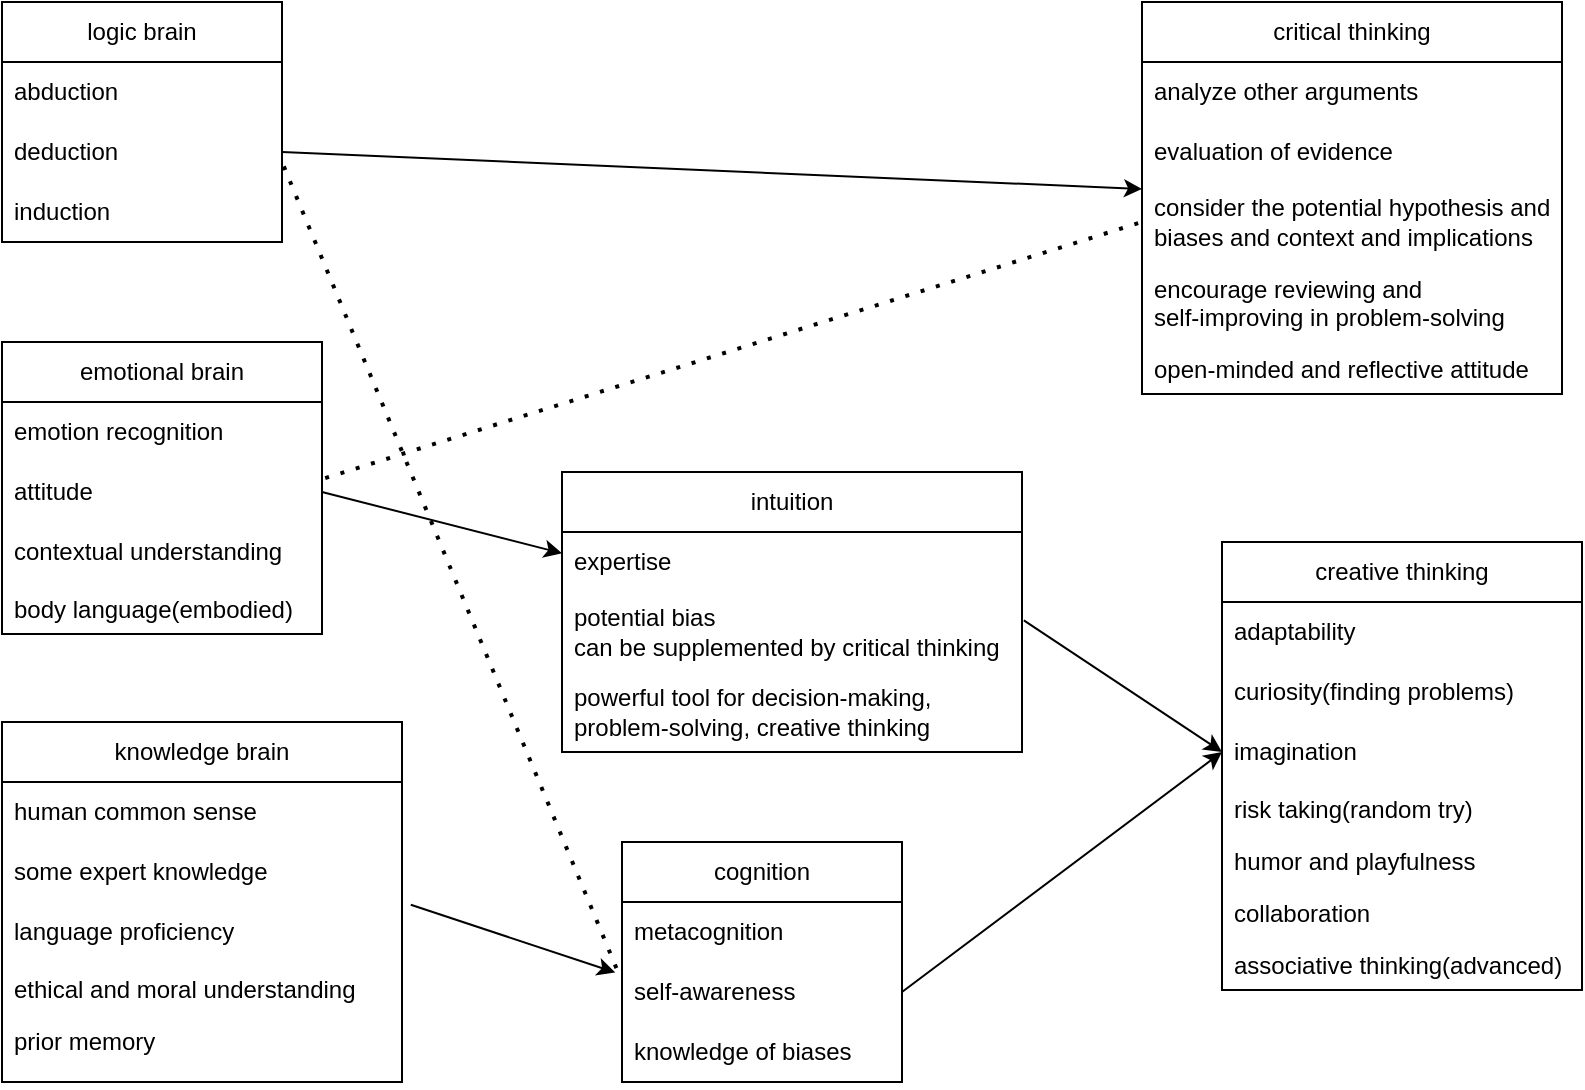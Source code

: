 <mxfile version="22.1.21" type="device">
  <diagram id="C5RBs43oDa-KdzZeNtuy" name="Page-1">
    <mxGraphModel dx="920" dy="585" grid="1" gridSize="10" guides="1" tooltips="1" connect="1" arrows="1" fold="1" page="1" pageScale="1" pageWidth="827" pageHeight="1169" math="0" shadow="0">
      <root>
        <mxCell id="WIyWlLk6GJQsqaUBKTNV-0" />
        <mxCell id="WIyWlLk6GJQsqaUBKTNV-1" parent="WIyWlLk6GJQsqaUBKTNV-0" />
        <mxCell id="2CzKF6kp6XfZHqeVNKD_-0" value="logic brain" style="swimlane;fontStyle=0;childLayout=stackLayout;horizontal=1;startSize=30;horizontalStack=0;resizeParent=1;resizeParentMax=0;resizeLast=0;collapsible=1;marginBottom=0;whiteSpace=wrap;html=1;" vertex="1" parent="WIyWlLk6GJQsqaUBKTNV-1">
          <mxGeometry y="210" width="140" height="120" as="geometry" />
        </mxCell>
        <mxCell id="2CzKF6kp6XfZHqeVNKD_-1" value="abduction" style="text;strokeColor=none;fillColor=none;align=left;verticalAlign=middle;spacingLeft=4;spacingRight=4;overflow=hidden;points=[[0,0.5],[1,0.5]];portConstraint=eastwest;rotatable=0;whiteSpace=wrap;html=1;" vertex="1" parent="2CzKF6kp6XfZHqeVNKD_-0">
          <mxGeometry y="30" width="140" height="30" as="geometry" />
        </mxCell>
        <mxCell id="2CzKF6kp6XfZHqeVNKD_-2" value="deduction" style="text;strokeColor=none;fillColor=none;align=left;verticalAlign=middle;spacingLeft=4;spacingRight=4;overflow=hidden;points=[[0,0.5],[1,0.5]];portConstraint=eastwest;rotatable=0;whiteSpace=wrap;html=1;" vertex="1" parent="2CzKF6kp6XfZHqeVNKD_-0">
          <mxGeometry y="60" width="140" height="30" as="geometry" />
        </mxCell>
        <mxCell id="2CzKF6kp6XfZHqeVNKD_-3" value="induction" style="text;strokeColor=none;fillColor=none;align=left;verticalAlign=middle;spacingLeft=4;spacingRight=4;overflow=hidden;points=[[0,0.5],[1,0.5]];portConstraint=eastwest;rotatable=0;whiteSpace=wrap;html=1;" vertex="1" parent="2CzKF6kp6XfZHqeVNKD_-0">
          <mxGeometry y="90" width="140" height="30" as="geometry" />
        </mxCell>
        <mxCell id="2CzKF6kp6XfZHqeVNKD_-4" value="emotional brain" style="swimlane;fontStyle=0;childLayout=stackLayout;horizontal=1;startSize=30;horizontalStack=0;resizeParent=1;resizeParentMax=0;resizeLast=0;collapsible=1;marginBottom=0;whiteSpace=wrap;html=1;" vertex="1" parent="WIyWlLk6GJQsqaUBKTNV-1">
          <mxGeometry y="380" width="160" height="146" as="geometry" />
        </mxCell>
        <mxCell id="2CzKF6kp6XfZHqeVNKD_-6" value="emotion recognition" style="text;strokeColor=none;fillColor=none;align=left;verticalAlign=middle;spacingLeft=4;spacingRight=4;overflow=hidden;points=[[0,0.5],[1,0.5]];portConstraint=eastwest;rotatable=0;whiteSpace=wrap;html=1;" vertex="1" parent="2CzKF6kp6XfZHqeVNKD_-4">
          <mxGeometry y="30" width="160" height="30" as="geometry" />
        </mxCell>
        <mxCell id="2CzKF6kp6XfZHqeVNKD_-5" value="attitude" style="text;strokeColor=none;fillColor=none;align=left;verticalAlign=middle;spacingLeft=4;spacingRight=4;overflow=hidden;points=[[0,0.5],[1,0.5]];portConstraint=eastwest;rotatable=0;whiteSpace=wrap;html=1;" vertex="1" parent="2CzKF6kp6XfZHqeVNKD_-4">
          <mxGeometry y="60" width="160" height="30" as="geometry" />
        </mxCell>
        <mxCell id="2CzKF6kp6XfZHqeVNKD_-7" value="contextual understanding" style="text;strokeColor=none;fillColor=none;align=left;verticalAlign=middle;spacingLeft=4;spacingRight=4;overflow=hidden;points=[[0,0.5],[1,0.5]];portConstraint=eastwest;rotatable=0;whiteSpace=wrap;html=1;" vertex="1" parent="2CzKF6kp6XfZHqeVNKD_-4">
          <mxGeometry y="90" width="160" height="30" as="geometry" />
        </mxCell>
        <mxCell id="2CzKF6kp6XfZHqeVNKD_-38" value="body language(embodied)" style="text;strokeColor=none;fillColor=none;align=left;verticalAlign=top;spacingLeft=4;spacingRight=4;overflow=hidden;rotatable=0;points=[[0,0.5],[1,0.5]];portConstraint=eastwest;whiteSpace=wrap;html=1;" vertex="1" parent="2CzKF6kp6XfZHqeVNKD_-4">
          <mxGeometry y="120" width="160" height="26" as="geometry" />
        </mxCell>
        <mxCell id="2CzKF6kp6XfZHqeVNKD_-8" value="" style="endArrow=classic;html=1;rounded=0;exitX=1;exitY=0.5;exitDx=0;exitDy=0;" edge="1" parent="WIyWlLk6GJQsqaUBKTNV-1" source="2CzKF6kp6XfZHqeVNKD_-2" target="2CzKF6kp6XfZHqeVNKD_-9">
          <mxGeometry width="50" height="50" relative="1" as="geometry">
            <mxPoint x="390" y="390" as="sourcePoint" />
            <mxPoint x="270" y="285" as="targetPoint" />
          </mxGeometry>
        </mxCell>
        <mxCell id="2CzKF6kp6XfZHqeVNKD_-9" value="critical thinking" style="swimlane;fontStyle=0;childLayout=stackLayout;horizontal=1;startSize=30;horizontalStack=0;resizeParent=1;resizeParentMax=0;resizeLast=0;collapsible=1;marginBottom=0;whiteSpace=wrap;html=1;" vertex="1" parent="WIyWlLk6GJQsqaUBKTNV-1">
          <mxGeometry x="570" y="210" width="210" height="196" as="geometry" />
        </mxCell>
        <mxCell id="2CzKF6kp6XfZHqeVNKD_-10" value="analyze other arguments" style="text;strokeColor=none;fillColor=none;align=left;verticalAlign=middle;spacingLeft=4;spacingRight=4;overflow=hidden;points=[[0,0.5],[1,0.5]];portConstraint=eastwest;rotatable=0;whiteSpace=wrap;html=1;" vertex="1" parent="2CzKF6kp6XfZHqeVNKD_-9">
          <mxGeometry y="30" width="210" height="30" as="geometry" />
        </mxCell>
        <mxCell id="2CzKF6kp6XfZHqeVNKD_-11" value="evaluation of evidence" style="text;strokeColor=none;fillColor=none;align=left;verticalAlign=middle;spacingLeft=4;spacingRight=4;overflow=hidden;points=[[0,0.5],[1,0.5]];portConstraint=eastwest;rotatable=0;whiteSpace=wrap;html=1;" vertex="1" parent="2CzKF6kp6XfZHqeVNKD_-9">
          <mxGeometry y="60" width="210" height="30" as="geometry" />
        </mxCell>
        <mxCell id="2CzKF6kp6XfZHqeVNKD_-12" value="consider the potential hypothesis and biases and context and implications" style="text;strokeColor=none;fillColor=none;align=left;verticalAlign=middle;spacingLeft=4;spacingRight=4;overflow=hidden;points=[[0,0.5],[1,0.5]];portConstraint=eastwest;rotatable=0;whiteSpace=wrap;html=1;" vertex="1" parent="2CzKF6kp6XfZHqeVNKD_-9">
          <mxGeometry y="90" width="210" height="40" as="geometry" />
        </mxCell>
        <mxCell id="2CzKF6kp6XfZHqeVNKD_-37" value="encourage reviewing and &lt;br&gt;self-improving in problem-solving" style="text;strokeColor=none;fillColor=none;align=left;verticalAlign=top;spacingLeft=4;spacingRight=4;overflow=hidden;rotatable=0;points=[[0,0.5],[1,0.5]];portConstraint=eastwest;whiteSpace=wrap;html=1;" vertex="1" parent="2CzKF6kp6XfZHqeVNKD_-9">
          <mxGeometry y="130" width="210" height="40" as="geometry" />
        </mxCell>
        <mxCell id="2CzKF6kp6XfZHqeVNKD_-35" value="open-minded and reflective attitude" style="text;strokeColor=none;fillColor=none;align=left;verticalAlign=top;spacingLeft=4;spacingRight=4;overflow=hidden;rotatable=0;points=[[0,0.5],[1,0.5]];portConstraint=eastwest;whiteSpace=wrap;html=1;" vertex="1" parent="2CzKF6kp6XfZHqeVNKD_-9">
          <mxGeometry y="170" width="210" height="26" as="geometry" />
        </mxCell>
        <mxCell id="2CzKF6kp6XfZHqeVNKD_-13" value="" style="endArrow=classic;html=1;rounded=0;exitX=1;exitY=0.5;exitDx=0;exitDy=0;" edge="1" parent="WIyWlLk6GJQsqaUBKTNV-1" source="2CzKF6kp6XfZHqeVNKD_-5" target="2CzKF6kp6XfZHqeVNKD_-14">
          <mxGeometry width="50" height="50" relative="1" as="geometry">
            <mxPoint x="390" y="390" as="sourcePoint" />
            <mxPoint x="260" y="460" as="targetPoint" />
          </mxGeometry>
        </mxCell>
        <mxCell id="2CzKF6kp6XfZHqeVNKD_-14" value="intuition" style="swimlane;fontStyle=0;childLayout=stackLayout;horizontal=1;startSize=30;horizontalStack=0;resizeParent=1;resizeParentMax=0;resizeLast=0;collapsible=1;marginBottom=0;whiteSpace=wrap;html=1;" vertex="1" parent="WIyWlLk6GJQsqaUBKTNV-1">
          <mxGeometry x="280" y="445" width="230" height="140" as="geometry" />
        </mxCell>
        <mxCell id="2CzKF6kp6XfZHqeVNKD_-15" value="expertise" style="text;strokeColor=none;fillColor=none;align=left;verticalAlign=middle;spacingLeft=4;spacingRight=4;overflow=hidden;points=[[0,0.5],[1,0.5]];portConstraint=eastwest;rotatable=0;whiteSpace=wrap;html=1;" vertex="1" parent="2CzKF6kp6XfZHqeVNKD_-14">
          <mxGeometry y="30" width="230" height="30" as="geometry" />
        </mxCell>
        <mxCell id="2CzKF6kp6XfZHqeVNKD_-16" value="potential bias&lt;br&gt;can be supplemented by critical thinking" style="text;strokeColor=none;fillColor=none;align=left;verticalAlign=middle;spacingLeft=4;spacingRight=4;overflow=hidden;points=[[0,0.5],[1,0.5]];portConstraint=eastwest;rotatable=0;whiteSpace=wrap;html=1;" vertex="1" parent="2CzKF6kp6XfZHqeVNKD_-14">
          <mxGeometry y="60" width="230" height="40" as="geometry" />
        </mxCell>
        <mxCell id="2CzKF6kp6XfZHqeVNKD_-17" value="powerful tool for decision-making, problem-solving, creative thinking" style="text;strokeColor=none;fillColor=none;align=left;verticalAlign=middle;spacingLeft=4;spacingRight=4;overflow=hidden;points=[[0,0.5],[1,0.5]];portConstraint=eastwest;rotatable=0;whiteSpace=wrap;html=1;" vertex="1" parent="2CzKF6kp6XfZHqeVNKD_-14">
          <mxGeometry y="100" width="230" height="40" as="geometry" />
        </mxCell>
        <mxCell id="2CzKF6kp6XfZHqeVNKD_-18" value="knowledge brain" style="swimlane;fontStyle=0;childLayout=stackLayout;horizontal=1;startSize=30;horizontalStack=0;resizeParent=1;resizeParentMax=0;resizeLast=0;collapsible=1;marginBottom=0;whiteSpace=wrap;html=1;" vertex="1" parent="WIyWlLk6GJQsqaUBKTNV-1">
          <mxGeometry y="570" width="200" height="180" as="geometry">
            <mxRectangle y="390" width="130" height="30" as="alternateBounds" />
          </mxGeometry>
        </mxCell>
        <mxCell id="2CzKF6kp6XfZHqeVNKD_-19" value="human common sense" style="text;strokeColor=none;fillColor=none;align=left;verticalAlign=middle;spacingLeft=4;spacingRight=4;overflow=hidden;points=[[0,0.5],[1,0.5]];portConstraint=eastwest;rotatable=0;whiteSpace=wrap;html=1;" vertex="1" parent="2CzKF6kp6XfZHqeVNKD_-18">
          <mxGeometry y="30" width="200" height="30" as="geometry" />
        </mxCell>
        <mxCell id="2CzKF6kp6XfZHqeVNKD_-20" value="some expert knowledge" style="text;strokeColor=none;fillColor=none;align=left;verticalAlign=middle;spacingLeft=4;spacingRight=4;overflow=hidden;points=[[0,0.5],[1,0.5]];portConstraint=eastwest;rotatable=0;whiteSpace=wrap;html=1;" vertex="1" parent="2CzKF6kp6XfZHqeVNKD_-18">
          <mxGeometry y="60" width="200" height="30" as="geometry" />
        </mxCell>
        <mxCell id="2CzKF6kp6XfZHqeVNKD_-21" value="language proficiency" style="text;strokeColor=none;fillColor=none;align=left;verticalAlign=middle;spacingLeft=4;spacingRight=4;overflow=hidden;points=[[0,0.5],[1,0.5]];portConstraint=eastwest;rotatable=0;whiteSpace=wrap;html=1;" vertex="1" parent="2CzKF6kp6XfZHqeVNKD_-18">
          <mxGeometry y="90" width="200" height="30" as="geometry" />
        </mxCell>
        <mxCell id="2CzKF6kp6XfZHqeVNKD_-26" value="ethical and moral understanding" style="text;strokeColor=none;fillColor=none;align=left;verticalAlign=top;spacingLeft=4;spacingRight=4;overflow=hidden;rotatable=0;points=[[0,0.5],[1,0.5]];portConstraint=eastwest;whiteSpace=wrap;html=1;" vertex="1" parent="2CzKF6kp6XfZHqeVNKD_-18">
          <mxGeometry y="120" width="200" height="26" as="geometry" />
        </mxCell>
        <mxCell id="2CzKF6kp6XfZHqeVNKD_-25" value="prior memory" style="text;strokeColor=none;fillColor=none;align=left;verticalAlign=top;spacingLeft=4;spacingRight=4;overflow=hidden;rotatable=0;points=[[0,0.5],[1,0.5]];portConstraint=eastwest;whiteSpace=wrap;html=1;" vertex="1" parent="2CzKF6kp6XfZHqeVNKD_-18">
          <mxGeometry y="146" width="200" height="34" as="geometry" />
        </mxCell>
        <mxCell id="2CzKF6kp6XfZHqeVNKD_-27" value="cognition" style="swimlane;fontStyle=0;childLayout=stackLayout;horizontal=1;startSize=30;horizontalStack=0;resizeParent=1;resizeParentMax=0;resizeLast=0;collapsible=1;marginBottom=0;whiteSpace=wrap;html=1;" vertex="1" parent="WIyWlLk6GJQsqaUBKTNV-1">
          <mxGeometry x="310" y="630" width="140" height="120" as="geometry" />
        </mxCell>
        <mxCell id="2CzKF6kp6XfZHqeVNKD_-28" value="metacognition" style="text;strokeColor=none;fillColor=none;align=left;verticalAlign=middle;spacingLeft=4;spacingRight=4;overflow=hidden;points=[[0,0.5],[1,0.5]];portConstraint=eastwest;rotatable=0;whiteSpace=wrap;html=1;" vertex="1" parent="2CzKF6kp6XfZHqeVNKD_-27">
          <mxGeometry y="30" width="140" height="30" as="geometry" />
        </mxCell>
        <mxCell id="2CzKF6kp6XfZHqeVNKD_-29" value="self-awareness" style="text;strokeColor=none;fillColor=none;align=left;verticalAlign=middle;spacingLeft=4;spacingRight=4;overflow=hidden;points=[[0,0.5],[1,0.5]];portConstraint=eastwest;rotatable=0;whiteSpace=wrap;html=1;" vertex="1" parent="2CzKF6kp6XfZHqeVNKD_-27">
          <mxGeometry y="60" width="140" height="30" as="geometry" />
        </mxCell>
        <mxCell id="2CzKF6kp6XfZHqeVNKD_-30" value="knowledge of biases" style="text;strokeColor=none;fillColor=none;align=left;verticalAlign=middle;spacingLeft=4;spacingRight=4;overflow=hidden;points=[[0,0.5],[1,0.5]];portConstraint=eastwest;rotatable=0;whiteSpace=wrap;html=1;" vertex="1" parent="2CzKF6kp6XfZHqeVNKD_-27">
          <mxGeometry y="90" width="140" height="30" as="geometry" />
        </mxCell>
        <mxCell id="2CzKF6kp6XfZHqeVNKD_-31" value="creative thinking" style="swimlane;fontStyle=0;childLayout=stackLayout;horizontal=1;startSize=30;horizontalStack=0;resizeParent=1;resizeParentMax=0;resizeLast=0;collapsible=1;marginBottom=0;whiteSpace=wrap;html=1;" vertex="1" parent="WIyWlLk6GJQsqaUBKTNV-1">
          <mxGeometry x="610" y="480" width="180" height="224" as="geometry" />
        </mxCell>
        <mxCell id="2CzKF6kp6XfZHqeVNKD_-32" value="adaptability" style="text;strokeColor=none;fillColor=none;align=left;verticalAlign=middle;spacingLeft=4;spacingRight=4;overflow=hidden;points=[[0,0.5],[1,0.5]];portConstraint=eastwest;rotatable=0;whiteSpace=wrap;html=1;" vertex="1" parent="2CzKF6kp6XfZHqeVNKD_-31">
          <mxGeometry y="30" width="180" height="30" as="geometry" />
        </mxCell>
        <mxCell id="2CzKF6kp6XfZHqeVNKD_-33" value="curiosity(finding problems)" style="text;strokeColor=none;fillColor=none;align=left;verticalAlign=middle;spacingLeft=4;spacingRight=4;overflow=hidden;points=[[0,0.5],[1,0.5]];portConstraint=eastwest;rotatable=0;whiteSpace=wrap;html=1;" vertex="1" parent="2CzKF6kp6XfZHqeVNKD_-31">
          <mxGeometry y="60" width="180" height="30" as="geometry" />
        </mxCell>
        <mxCell id="2CzKF6kp6XfZHqeVNKD_-34" value="imagination" style="text;strokeColor=none;fillColor=none;align=left;verticalAlign=middle;spacingLeft=4;spacingRight=4;overflow=hidden;points=[[0,0.5],[1,0.5]];portConstraint=eastwest;rotatable=0;whiteSpace=wrap;html=1;" vertex="1" parent="2CzKF6kp6XfZHqeVNKD_-31">
          <mxGeometry y="90" width="180" height="30" as="geometry" />
        </mxCell>
        <mxCell id="2CzKF6kp6XfZHqeVNKD_-43" value="risk taking(random try)" style="text;strokeColor=none;fillColor=none;align=left;verticalAlign=top;spacingLeft=4;spacingRight=4;overflow=hidden;rotatable=0;points=[[0,0.5],[1,0.5]];portConstraint=eastwest;whiteSpace=wrap;html=1;" vertex="1" parent="2CzKF6kp6XfZHqeVNKD_-31">
          <mxGeometry y="120" width="180" height="26" as="geometry" />
        </mxCell>
        <mxCell id="2CzKF6kp6XfZHqeVNKD_-42" value="humor and playfulness" style="text;strokeColor=none;fillColor=none;align=left;verticalAlign=top;spacingLeft=4;spacingRight=4;overflow=hidden;rotatable=0;points=[[0,0.5],[1,0.5]];portConstraint=eastwest;whiteSpace=wrap;html=1;" vertex="1" parent="2CzKF6kp6XfZHqeVNKD_-31">
          <mxGeometry y="146" width="180" height="26" as="geometry" />
        </mxCell>
        <mxCell id="2CzKF6kp6XfZHqeVNKD_-47" value="collaboration" style="text;strokeColor=none;fillColor=none;align=left;verticalAlign=top;spacingLeft=4;spacingRight=4;overflow=hidden;rotatable=0;points=[[0,0.5],[1,0.5]];portConstraint=eastwest;whiteSpace=wrap;html=1;" vertex="1" parent="2CzKF6kp6XfZHqeVNKD_-31">
          <mxGeometry y="172" width="180" height="26" as="geometry" />
        </mxCell>
        <mxCell id="2CzKF6kp6XfZHqeVNKD_-41" value="associative thinking(advanced)" style="text;strokeColor=none;fillColor=none;align=left;verticalAlign=top;spacingLeft=4;spacingRight=4;overflow=hidden;rotatable=0;points=[[0,0.5],[1,0.5]];portConstraint=eastwest;whiteSpace=wrap;html=1;" vertex="1" parent="2CzKF6kp6XfZHqeVNKD_-31">
          <mxGeometry y="198" width="180" height="26" as="geometry" />
        </mxCell>
        <mxCell id="2CzKF6kp6XfZHqeVNKD_-39" value="" style="endArrow=classic;html=1;rounded=0;exitX=1.004;exitY=0.354;exitDx=0;exitDy=0;exitPerimeter=0;entryX=0;entryY=0.5;entryDx=0;entryDy=0;" edge="1" parent="WIyWlLk6GJQsqaUBKTNV-1" source="2CzKF6kp6XfZHqeVNKD_-16" target="2CzKF6kp6XfZHqeVNKD_-34">
          <mxGeometry width="50" height="50" relative="1" as="geometry">
            <mxPoint x="310" y="460" as="sourcePoint" />
            <mxPoint x="360" y="410" as="targetPoint" />
          </mxGeometry>
        </mxCell>
        <mxCell id="2CzKF6kp6XfZHqeVNKD_-40" value="" style="endArrow=none;dashed=1;html=1;dashPattern=1 3;strokeWidth=2;rounded=0;entryX=0;entryY=0.5;entryDx=0;entryDy=0;exitX=1.01;exitY=0.269;exitDx=0;exitDy=0;exitPerimeter=0;" edge="1" parent="WIyWlLk6GJQsqaUBKTNV-1" source="2CzKF6kp6XfZHqeVNKD_-5" target="2CzKF6kp6XfZHqeVNKD_-12">
          <mxGeometry width="50" height="50" relative="1" as="geometry">
            <mxPoint x="310" y="380" as="sourcePoint" />
            <mxPoint x="360" y="330" as="targetPoint" />
          </mxGeometry>
        </mxCell>
        <mxCell id="2CzKF6kp6XfZHqeVNKD_-44" value="" style="endArrow=classic;html=1;rounded=0;exitX=1;exitY=0.5;exitDx=0;exitDy=0;entryX=0;entryY=0.5;entryDx=0;entryDy=0;" edge="1" parent="WIyWlLk6GJQsqaUBKTNV-1" source="2CzKF6kp6XfZHqeVNKD_-29" target="2CzKF6kp6XfZHqeVNKD_-34">
          <mxGeometry width="50" height="50" relative="1" as="geometry">
            <mxPoint x="310" y="550" as="sourcePoint" />
            <mxPoint x="360" y="500" as="targetPoint" />
          </mxGeometry>
        </mxCell>
        <mxCell id="2CzKF6kp6XfZHqeVNKD_-45" value="" style="endArrow=classic;html=1;rounded=0;exitX=1.022;exitY=0.046;exitDx=0;exitDy=0;exitPerimeter=0;entryX=-0.024;entryY=0.176;entryDx=0;entryDy=0;entryPerimeter=0;" edge="1" parent="WIyWlLk6GJQsqaUBKTNV-1" source="2CzKF6kp6XfZHqeVNKD_-21" target="2CzKF6kp6XfZHqeVNKD_-29">
          <mxGeometry width="50" height="50" relative="1" as="geometry">
            <mxPoint x="310" y="480" as="sourcePoint" />
            <mxPoint x="360" y="430" as="targetPoint" />
          </mxGeometry>
        </mxCell>
        <mxCell id="2CzKF6kp6XfZHqeVNKD_-46" value="" style="endArrow=none;dashed=1;html=1;dashPattern=1 3;strokeWidth=2;rounded=0;exitX=-0.02;exitY=0.102;exitDx=0;exitDy=0;exitPerimeter=0;" edge="1" parent="WIyWlLk6GJQsqaUBKTNV-1" source="2CzKF6kp6XfZHqeVNKD_-29">
          <mxGeometry width="50" height="50" relative="1" as="geometry">
            <mxPoint x="310" y="480" as="sourcePoint" />
            <mxPoint x="140" y="290" as="targetPoint" />
          </mxGeometry>
        </mxCell>
      </root>
    </mxGraphModel>
  </diagram>
</mxfile>
